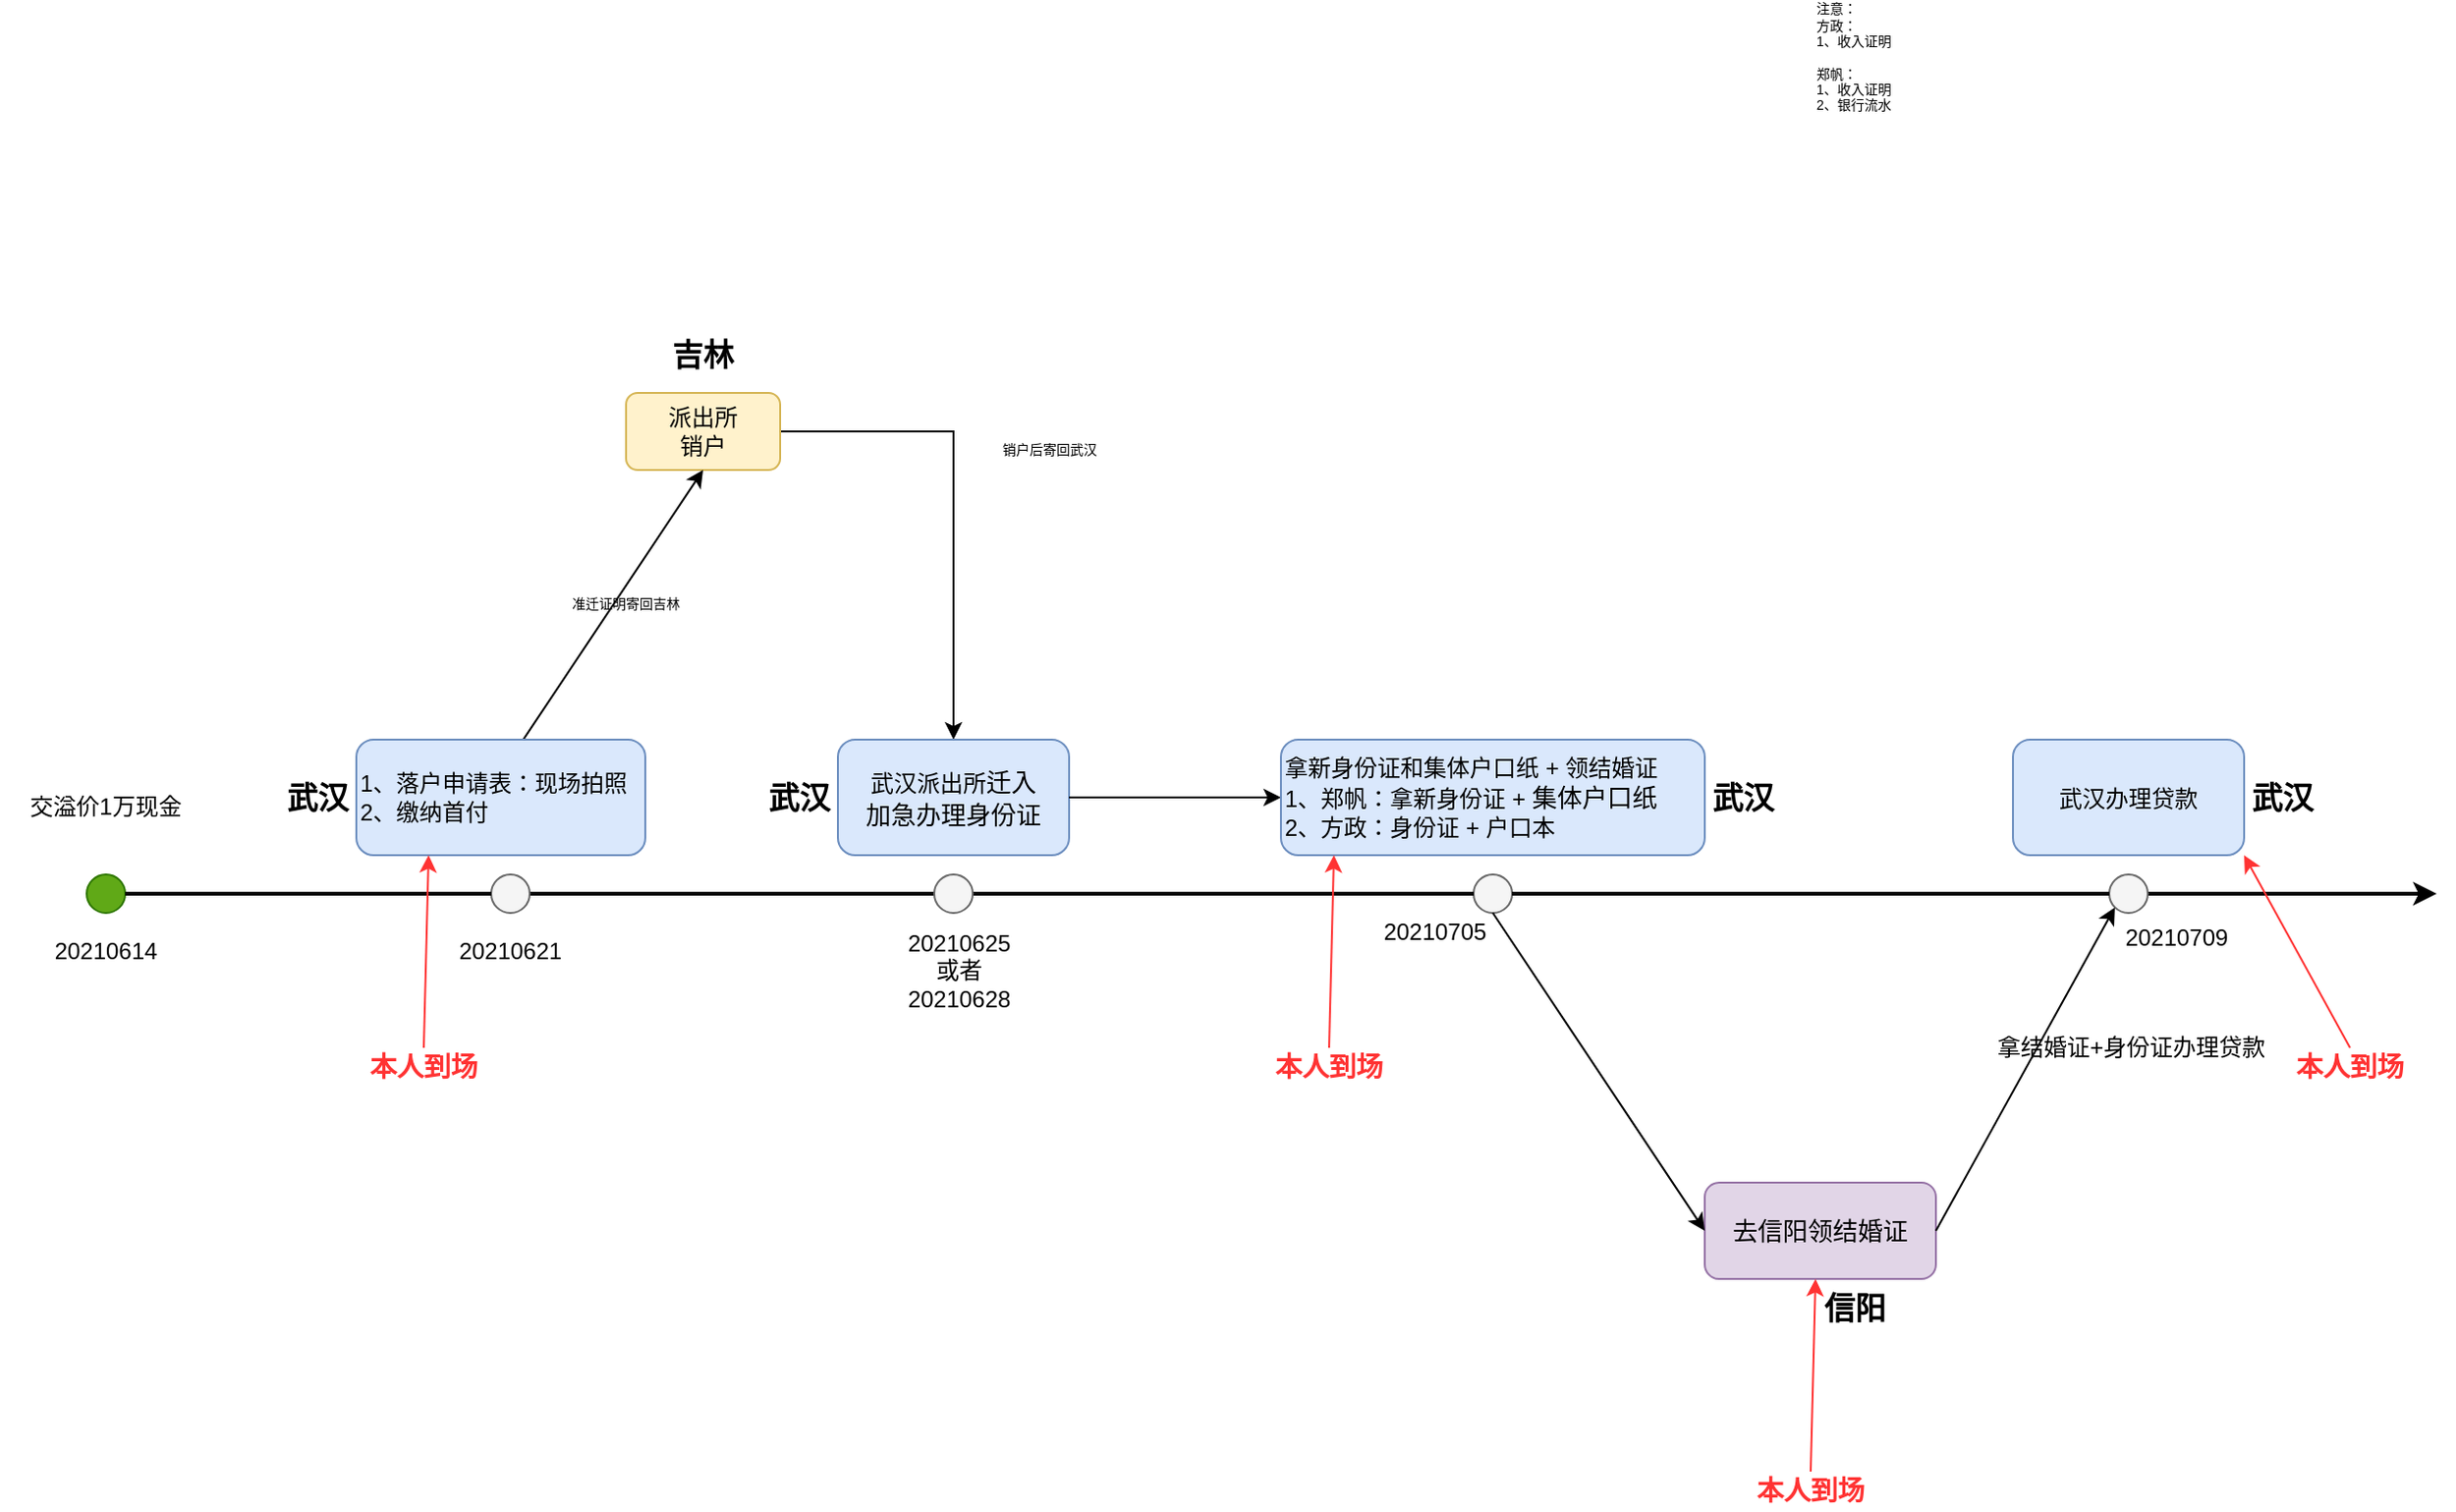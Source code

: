 <mxfile version="14.7.7" type="github">
  <diagram id="ok6Avo1aEugMibk1hLXR" name="第 1 页">
    <mxGraphModel dx="1346" dy="1023" grid="0" gridSize="10" guides="1" tooltips="1" connect="1" arrows="1" fold="1" page="0" pageScale="1" pageWidth="1654" pageHeight="1169" math="0" shadow="0">
      <root>
        <mxCell id="0" />
        <mxCell id="1" parent="0" />
        <mxCell id="b251ukWt1x-65VZ94Y3O-1" value="" style="endArrow=classic;html=1;startArrow=none;strokeWidth=2;" edge="1" parent="1" source="b251ukWt1x-65VZ94Y3O-26">
          <mxGeometry width="50" height="50" relative="1" as="geometry">
            <mxPoint x="-67" y="469" as="sourcePoint" />
            <mxPoint x="1173" y="469" as="targetPoint" />
            <Array as="points">
              <mxPoint x="363" y="469" />
            </Array>
          </mxGeometry>
        </mxCell>
        <mxCell id="b251ukWt1x-65VZ94Y3O-2" value="20210614" style="text;html=1;strokeColor=none;fillColor=none;align=center;verticalAlign=middle;whiteSpace=wrap;rounded=0;" vertex="1" parent="1">
          <mxGeometry x="-57" y="489" width="40" height="20" as="geometry" />
        </mxCell>
        <mxCell id="b251ukWt1x-65VZ94Y3O-4" value="" style="ellipse;whiteSpace=wrap;html=1;aspect=fixed;fillColor=#60a917;strokeColor=#2D7600;fontColor=#ffffff;" vertex="1" parent="1">
          <mxGeometry x="-47" y="459" width="20" height="20" as="geometry" />
        </mxCell>
        <mxCell id="b251ukWt1x-65VZ94Y3O-8" value="交溢价1万现金" style="text;html=1;strokeColor=none;fillColor=none;align=center;verticalAlign=middle;whiteSpace=wrap;rounded=0;" vertex="1" parent="1">
          <mxGeometry x="-92" y="414" width="110" height="20" as="geometry" />
        </mxCell>
        <mxCell id="b251ukWt1x-65VZ94Y3O-11" value="20210621" style="text;html=1;strokeColor=none;fillColor=none;align=center;verticalAlign=middle;whiteSpace=wrap;rounded=0;" vertex="1" parent="1">
          <mxGeometry x="153" y="489" width="40" height="20" as="geometry" />
        </mxCell>
        <mxCell id="b251ukWt1x-65VZ94Y3O-21" value="" style="edgeStyle=orthogonalEdgeStyle;rounded=0;orthogonalLoop=1;jettySize=auto;html=1;fontSize=7;strokeWidth=1;" edge="1" parent="1" source="b251ukWt1x-65VZ94Y3O-15" target="b251ukWt1x-65VZ94Y3O-20">
          <mxGeometry relative="1" as="geometry" />
        </mxCell>
        <mxCell id="b251ukWt1x-65VZ94Y3O-15" value="派出所&lt;br&gt;销户" style="rounded=1;whiteSpace=wrap;html=1;align=center;fillColor=#fff2cc;strokeColor=#d6b656;" vertex="1" parent="1">
          <mxGeometry x="233" y="209" width="80" height="40" as="geometry" />
        </mxCell>
        <mxCell id="b251ukWt1x-65VZ94Y3O-16" value="" style="endArrow=classic;html=1;strokeWidth=1;entryX=0.5;entryY=1;entryDx=0;entryDy=0;fontSize=7;" edge="1" parent="1" target="b251ukWt1x-65VZ94Y3O-15">
          <mxGeometry width="50" height="50" relative="1" as="geometry">
            <mxPoint x="173" y="399" as="sourcePoint" />
            <mxPoint x="263" y="349" as="targetPoint" />
          </mxGeometry>
        </mxCell>
        <mxCell id="b251ukWt1x-65VZ94Y3O-17" value="准迁证明寄回吉林" style="text;html=1;strokeColor=none;fillColor=none;align=center;verticalAlign=middle;whiteSpace=wrap;rounded=0;fontSize=7;" vertex="1" parent="1">
          <mxGeometry x="173" y="309" width="120" height="20" as="geometry" />
        </mxCell>
        <mxCell id="b251ukWt1x-65VZ94Y3O-12" value="" style="ellipse;whiteSpace=wrap;html=1;aspect=fixed;fillColor=#f5f5f5;strokeColor=#666666;fontColor=#333333;" vertex="1" parent="1">
          <mxGeometry x="673" y="459" width="20" height="20" as="geometry" />
        </mxCell>
        <mxCell id="b251ukWt1x-65VZ94Y3O-19" value="" style="endArrow=none;html=1;startArrow=none;strokeWidth=2;" edge="1" parent="1" source="b251ukWt1x-65VZ94Y3O-22" target="b251ukWt1x-65VZ94Y3O-12">
          <mxGeometry width="50" height="50" relative="1" as="geometry">
            <mxPoint x="-27" y="469" as="sourcePoint" />
            <mxPoint x="1063" y="469" as="targetPoint" />
            <Array as="points" />
          </mxGeometry>
        </mxCell>
        <mxCell id="b251ukWt1x-65VZ94Y3O-20" value="武汉派出所&lt;span style=&quot;font-family: &amp;#34;helvetica neue&amp;#34; ; font-size: 13px&quot;&gt;迁入&lt;br&gt;加急办理身份证&lt;br&gt;&lt;/span&gt;" style="whiteSpace=wrap;html=1;rounded=1;fillColor=#dae8fc;strokeColor=#6c8ebf;" vertex="1" parent="1">
          <mxGeometry x="343" y="389" width="120" height="60" as="geometry" />
        </mxCell>
        <mxCell id="b251ukWt1x-65VZ94Y3O-22" value="" style="ellipse;whiteSpace=wrap;html=1;aspect=fixed;fillColor=#f5f5f5;strokeColor=#666666;fontColor=#333333;" vertex="1" parent="1">
          <mxGeometry x="163" y="459" width="20" height="20" as="geometry" />
        </mxCell>
        <mxCell id="b251ukWt1x-65VZ94Y3O-23" value="" style="endArrow=none;html=1;startArrow=none;strokeWidth=2;" edge="1" parent="1" source="b251ukWt1x-65VZ94Y3O-4" target="b251ukWt1x-65VZ94Y3O-22">
          <mxGeometry width="50" height="50" relative="1" as="geometry">
            <mxPoint x="-27" y="469" as="sourcePoint" />
            <mxPoint x="633" y="469" as="targetPoint" />
            <Array as="points" />
          </mxGeometry>
        </mxCell>
        <mxCell id="b251ukWt1x-65VZ94Y3O-24" value="" style="endArrow=classic;html=1;fontSize=7;strokeWidth=1;exitX=1;exitY=0.5;exitDx=0;exitDy=0;entryX=0;entryY=0.5;entryDx=0;entryDy=0;" edge="1" parent="1" source="b251ukWt1x-65VZ94Y3O-20">
          <mxGeometry width="50" height="50" relative="1" as="geometry">
            <mxPoint x="653" y="339" as="sourcePoint" />
            <mxPoint x="573" y="419" as="targetPoint" />
          </mxGeometry>
        </mxCell>
        <mxCell id="b251ukWt1x-65VZ94Y3O-25" value="&lt;span style=&quot;font-family: &amp;#34;helvetica neue&amp;#34; ; font-size: 13px&quot;&gt;去信阳领结婚证&lt;br&gt;&lt;/span&gt;" style="whiteSpace=wrap;html=1;rounded=1;fillColor=#e1d5e7;strokeColor=#9673a6;" vertex="1" parent="1">
          <mxGeometry x="793" y="619" width="120" height="50" as="geometry" />
        </mxCell>
        <mxCell id="b251ukWt1x-65VZ94Y3O-26" value="" style="ellipse;whiteSpace=wrap;html=1;aspect=fixed;fillColor=#f5f5f5;strokeColor=#666666;fontColor=#333333;" vertex="1" parent="1">
          <mxGeometry x="1003" y="459" width="20" height="20" as="geometry" />
        </mxCell>
        <mxCell id="b251ukWt1x-65VZ94Y3O-27" value="" style="endArrow=none;html=1;startArrow=none;strokeWidth=2;" edge="1" parent="1" target="b251ukWt1x-65VZ94Y3O-26">
          <mxGeometry width="50" height="50" relative="1" as="geometry">
            <mxPoint x="823" y="469" as="sourcePoint" />
            <mxPoint x="1063" y="469" as="targetPoint" />
            <Array as="points" />
          </mxGeometry>
        </mxCell>
        <mxCell id="b251ukWt1x-65VZ94Y3O-29" value="" style="endArrow=classic;html=1;fontSize=7;strokeWidth=1;exitX=0.5;exitY=1;exitDx=0;exitDy=0;entryX=0;entryY=0.5;entryDx=0;entryDy=0;" edge="1" parent="1" source="b251ukWt1x-65VZ94Y3O-12" target="b251ukWt1x-65VZ94Y3O-25">
          <mxGeometry width="50" height="50" relative="1" as="geometry">
            <mxPoint x="803" y="579" as="sourcePoint" />
            <mxPoint x="853" y="529" as="targetPoint" />
          </mxGeometry>
        </mxCell>
        <mxCell id="b251ukWt1x-65VZ94Y3O-30" value="销户后寄回武汉" style="text;html=1;strokeColor=none;fillColor=none;align=center;verticalAlign=middle;whiteSpace=wrap;rounded=0;fontSize=7;" vertex="1" parent="1">
          <mxGeometry x="393" y="229" width="120" height="20" as="geometry" />
        </mxCell>
        <mxCell id="b251ukWt1x-65VZ94Y3O-31" value="20210705" style="text;html=1;strokeColor=none;fillColor=none;align=center;verticalAlign=middle;whiteSpace=wrap;rounded=0;" vertex="1" parent="1">
          <mxGeometry x="633" y="479" width="40" height="20" as="geometry" />
        </mxCell>
        <mxCell id="b251ukWt1x-65VZ94Y3O-36" value="" style="endArrow=none;html=1;startArrow=none;strokeWidth=2;" edge="1" parent="1" source="b251ukWt1x-65VZ94Y3O-12">
          <mxGeometry width="50" height="50" relative="1" as="geometry">
            <mxPoint x="653" y="469" as="sourcePoint" />
            <mxPoint x="803" y="469" as="targetPoint" />
            <Array as="points" />
          </mxGeometry>
        </mxCell>
        <mxCell id="b251ukWt1x-65VZ94Y3O-38" value="" style="endArrow=classic;html=1;fontSize=7;strokeWidth=1;exitX=1;exitY=0.5;exitDx=0;exitDy=0;entryX=0;entryY=1;entryDx=0;entryDy=0;" edge="1" parent="1" source="b251ukWt1x-65VZ94Y3O-25" target="b251ukWt1x-65VZ94Y3O-26">
          <mxGeometry width="50" height="50" relative="1" as="geometry">
            <mxPoint x="993" y="649" as="sourcePoint" />
            <mxPoint x="1043" y="599" as="targetPoint" />
          </mxGeometry>
        </mxCell>
        <mxCell id="b251ukWt1x-65VZ94Y3O-39" value="拿结婚证+身份证办理贷款" style="text;html=1;strokeColor=none;fillColor=none;align=left;verticalAlign=middle;whiteSpace=wrap;rounded=0;" vertex="1" parent="1">
          <mxGeometry x="943" y="529" width="160" height="40" as="geometry" />
        </mxCell>
        <mxCell id="b251ukWt1x-65VZ94Y3O-40" value="&lt;span style=&quot;font-size: 12px&quot;&gt;1、落户申请表：现场拍照&lt;/span&gt;&lt;br style=&quot;font-size: 12px&quot;&gt;&lt;span style=&quot;font-size: 12px&quot;&gt;2、缴纳首付&lt;/span&gt;" style="rounded=1;whiteSpace=wrap;html=1;fontSize=7;align=left;fillColor=#dae8fc;strokeColor=#6c8ebf;" vertex="1" parent="1">
          <mxGeometry x="93" y="389" width="150" height="60" as="geometry" />
        </mxCell>
        <mxCell id="b251ukWt1x-65VZ94Y3O-41" value="&lt;font style=&quot;font-size: 16px&quot;&gt;&lt;b&gt;武汉&lt;/b&gt;&lt;/font&gt;" style="text;html=1;strokeColor=none;fillColor=none;align=center;verticalAlign=middle;whiteSpace=wrap;rounded=0;fontSize=7;" vertex="1" parent="1">
          <mxGeometry x="53" y="409" width="40" height="20" as="geometry" />
        </mxCell>
        <mxCell id="b251ukWt1x-65VZ94Y3O-42" value="&lt;span style=&quot;font-size: 12px&quot;&gt;拿新身份证和集体户口纸 + 领结婚证&lt;/span&gt;&lt;br style=&quot;font-size: 12px&quot;&gt;&lt;span style=&quot;font-size: 12px&quot;&gt;1、郑帆：拿新身份证 +&amp;nbsp;&lt;/span&gt;&lt;span style=&quot;font-family: &amp;#34;helvetica neue&amp;#34; ; font-size: 13px&quot;&gt;集体户口纸&lt;/span&gt;&lt;br style=&quot;font-size: 12px&quot;&gt;&lt;span style=&quot;font-size: 12px&quot;&gt;2、方政：身份证 + 户口本&lt;/span&gt;" style="rounded=1;whiteSpace=wrap;html=1;fontSize=7;align=left;fillColor=#dae8fc;strokeColor=#6c8ebf;" vertex="1" parent="1">
          <mxGeometry x="573" y="389" width="220" height="60" as="geometry" />
        </mxCell>
        <mxCell id="b251ukWt1x-65VZ94Y3O-45" value="&lt;font color=&quot;#ff3333&quot; size=&quot;1&quot;&gt;&lt;b style=&quot;font-size: 14px&quot;&gt;本人到场&lt;/b&gt;&lt;/font&gt;" style="text;html=1;strokeColor=none;fillColor=none;align=center;verticalAlign=middle;whiteSpace=wrap;rounded=0;fontSize=7;" vertex="1" parent="1">
          <mxGeometry x="93" y="549" width="70" height="20" as="geometry" />
        </mxCell>
        <mxCell id="b251ukWt1x-65VZ94Y3O-46" value="" style="endArrow=classic;html=1;fontSize=7;strokeWidth=1;entryX=0.25;entryY=1;entryDx=0;entryDy=0;exitX=0.5;exitY=0;exitDx=0;exitDy=0;strokeColor=#FF3333;" edge="1" parent="1" source="b251ukWt1x-65VZ94Y3O-45" target="b251ukWt1x-65VZ94Y3O-40">
          <mxGeometry width="50" height="50" relative="1" as="geometry">
            <mxPoint x="233" y="609" as="sourcePoint" />
            <mxPoint x="283" y="559" as="targetPoint" />
          </mxGeometry>
        </mxCell>
        <mxCell id="b251ukWt1x-65VZ94Y3O-47" value="&lt;font color=&quot;#ff3333&quot; size=&quot;1&quot;&gt;&lt;b style=&quot;font-size: 14px&quot;&gt;本人到场&lt;/b&gt;&lt;/font&gt;" style="text;html=1;strokeColor=none;fillColor=none;align=center;verticalAlign=middle;whiteSpace=wrap;rounded=0;fontSize=7;" vertex="1" parent="1">
          <mxGeometry x="563" y="549" width="70" height="20" as="geometry" />
        </mxCell>
        <mxCell id="b251ukWt1x-65VZ94Y3O-48" value="" style="endArrow=classic;html=1;fontSize=7;strokeWidth=1;entryX=0.25;entryY=1;entryDx=0;entryDy=0;exitX=0.5;exitY=0;exitDx=0;exitDy=0;strokeColor=#FF3333;" edge="1" parent="1" source="b251ukWt1x-65VZ94Y3O-47">
          <mxGeometry width="50" height="50" relative="1" as="geometry">
            <mxPoint x="703" y="609" as="sourcePoint" />
            <mxPoint x="600.5" y="449" as="targetPoint" />
          </mxGeometry>
        </mxCell>
        <mxCell id="b251ukWt1x-65VZ94Y3O-49" value="&lt;font color=&quot;#ff3333&quot; size=&quot;1&quot;&gt;&lt;b style=&quot;font-size: 14px&quot;&gt;本人到场&lt;/b&gt;&lt;/font&gt;" style="text;html=1;strokeColor=none;fillColor=none;align=center;verticalAlign=middle;whiteSpace=wrap;rounded=0;fontSize=7;" vertex="1" parent="1">
          <mxGeometry x="813" y="769" width="70" height="20" as="geometry" />
        </mxCell>
        <mxCell id="b251ukWt1x-65VZ94Y3O-50" value="" style="endArrow=classic;html=1;fontSize=7;strokeWidth=1;entryX=0.25;entryY=1;entryDx=0;entryDy=0;exitX=0.5;exitY=0;exitDx=0;exitDy=0;strokeColor=#FF3333;" edge="1" parent="1" source="b251ukWt1x-65VZ94Y3O-49">
          <mxGeometry width="50" height="50" relative="1" as="geometry">
            <mxPoint x="953" y="829" as="sourcePoint" />
            <mxPoint x="850.5" y="669" as="targetPoint" />
          </mxGeometry>
        </mxCell>
        <mxCell id="b251ukWt1x-65VZ94Y3O-51" value="&lt;font color=&quot;#ff3333&quot; size=&quot;1&quot;&gt;&lt;b style=&quot;font-size: 14px&quot;&gt;本人到场&lt;/b&gt;&lt;/font&gt;" style="text;html=1;strokeColor=none;fillColor=none;align=center;verticalAlign=middle;whiteSpace=wrap;rounded=0;fontSize=7;" vertex="1" parent="1">
          <mxGeometry x="1093" y="549" width="70" height="20" as="geometry" />
        </mxCell>
        <mxCell id="b251ukWt1x-65VZ94Y3O-52" value="" style="endArrow=classic;html=1;fontSize=7;strokeWidth=1;entryX=1;entryY=1;entryDx=0;entryDy=0;exitX=0.5;exitY=0;exitDx=0;exitDy=0;strokeColor=#FF3333;" edge="1" parent="1" source="b251ukWt1x-65VZ94Y3O-51" target="b251ukWt1x-65VZ94Y3O-57">
          <mxGeometry width="50" height="50" relative="1" as="geometry">
            <mxPoint x="1233" y="609" as="sourcePoint" />
            <mxPoint x="1053" y="424" as="targetPoint" />
          </mxGeometry>
        </mxCell>
        <mxCell id="b251ukWt1x-65VZ94Y3O-54" value="&lt;font style=&quot;font-size: 16px&quot;&gt;&lt;b&gt;吉林&lt;/b&gt;&lt;/font&gt;" style="text;html=1;strokeColor=none;fillColor=none;align=center;verticalAlign=middle;whiteSpace=wrap;rounded=0;fontSize=7;" vertex="1" parent="1">
          <mxGeometry x="253" y="179" width="40" height="20" as="geometry" />
        </mxCell>
        <mxCell id="b251ukWt1x-65VZ94Y3O-55" value="&lt;font style=&quot;font-size: 16px&quot;&gt;&lt;b&gt;武汉&lt;/b&gt;&lt;/font&gt;" style="text;html=1;strokeColor=none;fillColor=none;align=center;verticalAlign=middle;whiteSpace=wrap;rounded=0;fontSize=7;" vertex="1" parent="1">
          <mxGeometry x="303" y="409" width="40" height="20" as="geometry" />
        </mxCell>
        <mxCell id="b251ukWt1x-65VZ94Y3O-56" value="&lt;font style=&quot;font-size: 16px&quot;&gt;&lt;b&gt;武汉&lt;/b&gt;&lt;/font&gt;" style="text;html=1;strokeColor=none;fillColor=none;align=center;verticalAlign=middle;whiteSpace=wrap;rounded=0;fontSize=7;" vertex="1" parent="1">
          <mxGeometry x="793" y="409" width="40" height="20" as="geometry" />
        </mxCell>
        <mxCell id="b251ukWt1x-65VZ94Y3O-57" value="&lt;span style=&quot;text-align: left&quot;&gt;武汉办理贷款&lt;/span&gt;&lt;span style=&quot;font-family: &amp;#34;helvetica neue&amp;#34; ; font-size: 13px&quot;&gt;&lt;br&gt;&lt;/span&gt;" style="whiteSpace=wrap;html=1;rounded=1;fillColor=#dae8fc;strokeColor=#6c8ebf;" vertex="1" parent="1">
          <mxGeometry x="953" y="389" width="120" height="60" as="geometry" />
        </mxCell>
        <mxCell id="b251ukWt1x-65VZ94Y3O-58" value="&lt;font style=&quot;font-size: 16px&quot;&gt;&lt;b&gt;武汉&lt;/b&gt;&lt;/font&gt;" style="text;html=1;strokeColor=none;fillColor=none;align=center;verticalAlign=middle;whiteSpace=wrap;rounded=0;fontSize=7;" vertex="1" parent="1">
          <mxGeometry x="1073" y="409" width="40" height="20" as="geometry" />
        </mxCell>
        <mxCell id="b251ukWt1x-65VZ94Y3O-59" value="注意：&lt;br&gt;方政：&lt;br&gt;1、收入证明&lt;br&gt;&lt;br&gt;郑帆：&lt;br&gt;1、收入证明&lt;br&gt;2、银行流水" style="text;html=1;strokeColor=none;fillColor=none;align=left;verticalAlign=middle;whiteSpace=wrap;rounded=0;fontSize=7;" vertex="1" parent="1">
          <mxGeometry x="849" y="15" width="300" height="40" as="geometry" />
        </mxCell>
        <mxCell id="b251ukWt1x-65VZ94Y3O-60" value="&lt;font style=&quot;font-size: 16px&quot;&gt;&lt;b&gt;信阳&lt;/b&gt;&lt;/font&gt;" style="text;html=1;strokeColor=none;fillColor=none;align=center;verticalAlign=middle;whiteSpace=wrap;rounded=0;fontSize=7;" vertex="1" parent="1">
          <mxGeometry x="851" y="674" width="40" height="20" as="geometry" />
        </mxCell>
        <mxCell id="b251ukWt1x-65VZ94Y3O-62" value="20210709" style="text;html=1;strokeColor=none;fillColor=none;align=center;verticalAlign=middle;whiteSpace=wrap;rounded=0;" vertex="1" parent="1">
          <mxGeometry x="1018" y="482" width="40" height="20" as="geometry" />
        </mxCell>
        <mxCell id="b251ukWt1x-65VZ94Y3O-63" value="20210625或者20210628" style="text;html=1;strokeColor=none;fillColor=none;align=center;verticalAlign=middle;whiteSpace=wrap;rounded=0;" vertex="1" parent="1">
          <mxGeometry x="386" y="499" width="40" height="20" as="geometry" />
        </mxCell>
        <mxCell id="b251ukWt1x-65VZ94Y3O-64" value="" style="ellipse;whiteSpace=wrap;html=1;aspect=fixed;fillColor=#f5f5f5;strokeColor=#666666;fontColor=#333333;" vertex="1" parent="1">
          <mxGeometry x="393" y="459" width="20" height="20" as="geometry" />
        </mxCell>
        <mxCell id="b251ukWt1x-65VZ94Y3O-65" style="edgeStyle=orthogonalEdgeStyle;rounded=0;orthogonalLoop=1;jettySize=auto;html=1;exitX=0.5;exitY=1;exitDx=0;exitDy=0;fontSize=7;strokeColor=#FF3333;strokeWidth=1;" edge="1" parent="1" source="b251ukWt1x-65VZ94Y3O-63" target="b251ukWt1x-65VZ94Y3O-63">
          <mxGeometry relative="1" as="geometry" />
        </mxCell>
      </root>
    </mxGraphModel>
  </diagram>
</mxfile>
